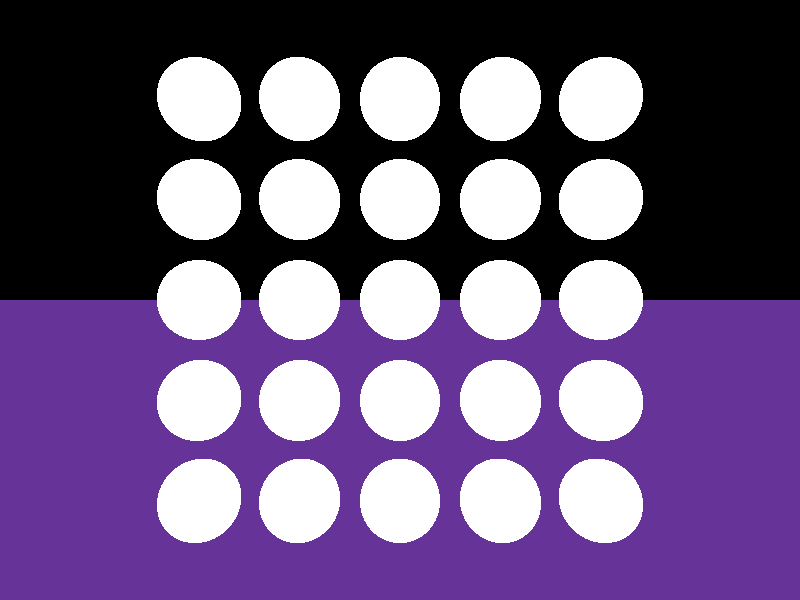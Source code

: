 // csc473, assignment 1 sample file (RIGHT HANDED)

camera {
  location  <0, 0, 12>
  up        <0,  1,  0>
  right     <1.33333, 0,  0>
  look_at   <0, 0, 0>
}

light_source {<-100, 100, 100> color rgb <0.75, 0.25, 0.25>}
light_source {<100, 100, 100> color rgb <0.0, 0.4, 0.75>}


// row 0

sphere { <-4, -4, 0>, 0.8
  pigment { color rgb <1.0, 1.0, 1.0>}
  finish {ambient 0.1 diffuse 0.6 specular 0.6 roughness 0.1 metallic 0.1 ior 1.6}
}

sphere { <-2, -4, 0>, 0.8
  pigment { color rgb <1.0, 1.0, 1.0>}
  finish {ambient 0.1 diffuse 0.6 specular 0.6 roughness 0.3 metallic 0.1 ior 1.6}
}

sphere { <0, -4, 0>, 0.8
  pigment { color rgb <1.0, 1.0, 1.0>}
  finish {ambient 0.1 diffuse 0.6 specular 0.6 roughness 0.5 metallic 0.1 ior 1.6}
}

sphere { <2, -4, 0>, 0.8
  pigment { color rgb <1.0, 1.0, 1.0>}
  finish {ambient 0.1 diffuse 0.6 specular 0.6 roughness 0.7 metallic 0.1 ior 1.6}
}

sphere { <4, -4, 0>, 0.8
  pigment { color rgb <1.0, 1.0, 1.0>}
  finish {ambient 0.1 diffuse 0.6 specular 0.6 roughness 0.9 metallic 0.1 ior 1.6}
}


// row 1

sphere { <-4, -2, 0>, 0.8
  pigment { color rgb <1.0, 1.0, 1.0>}
  finish {ambient 0.1 diffuse 0.6 specular 0.6 roughness 0.1 metallic 0.3 ior 1.6}
}

sphere { <-2, -2, 0>, 0.8
  pigment { color rgb <1.0, 1.0, 1.0>}
  finish {ambient 0.1 diffuse 0.6 specular 0.6 roughness 0.3 metallic 0.3 ior 1.6}
}

sphere { <0, -2, 0>, 0.8
  pigment { color rgb <1.0, 1.0, 1.0>}
  finish {ambient 0.1 diffuse 0.6 specular 0.6 roughness 0.5 metallic 0.3 ior 1.6}
}

sphere { <2, -2, 0>, 0.8
  pigment { color rgb <1.0, 1.0, 1.0>}
  finish {ambient 0.1 diffuse 0.6 specular 0.6 roughness 0.7 metallic 0.3 ior 1.6}
}

sphere { <4, -2, 0>, 0.8
  pigment { color rgb <1.0, 1.0, 1.0>}
  finish {ambient 0.1 diffuse 0.6 specular 0.6 roughness 0.9 metallic 0.3 ior 1.6}
}


// row 2

sphere { <-4, 0, 0>, 0.8
  pigment { color rgb <1.0, 1.0, 1.0>}
  finish {ambient 0.1 diffuse 0.6 specular 0.6 roughness 0.1 metallic 0.5 ior 1.6}
}

sphere { <-2, 0, 0>, 0.8
  pigment { color rgb <1.0, 1.0, 1.0>}
  finish {ambient 0.1 diffuse 0.6 specular 0.6 roughness 0.3 metallic 0.5 ior 1.6}
}

sphere { <0, 0, 0>, 0.8
  pigment { color rgb <1.0, 1.0, 1.0>}
  finish {ambient 0.1 diffuse 0.6 specular 0.6 roughness 0.5 metallic 0.5 ior 1.6}
}

sphere { <2, 0, 0>, 0.8
  pigment { color rgb <1.0, 1.0, 1.0>}
  finish {ambient 0.1 diffuse 0.6 specular 0.6 roughness 0.7 metallic 0.5 ior 1.6}
}

sphere { <4, 0, 0>, 0.8
  pigment { color rgb <1.0, 1.0, 1.0>}
  finish {ambient 0.1 diffuse 0.6 specular 0.6 roughness 0.9 metallic 0.5 ior 1.6}
}


// row 3

sphere { <-4, 2, 0>, 0.8
  pigment { color rgb <1.0, 1.0, 1.0>}
  finish {ambient 0.1 diffuse 0.6 specular 0.6 roughness 0.1 metallic 0.7 ior 1.6}
}

sphere { <-2, 2, 0>, 0.8
  pigment { color rgb <1.0, 1.0, 1.0>}
  finish {ambient 0.1 diffuse 0.6 specular 0.6 roughness 0.3 metallic 0.7 ior 1.6}
}

sphere { <0, 2, 0>, 0.8
  pigment { color rgb <1.0, 1.0, 1.0>}
  finish {ambient 0.1 diffuse 0.6 specular 0.6 roughness 0.5 metallic 0.7 ior 1.6}
}

sphere { <2, 2, 0>, 0.8
  pigment { color rgb <1.0, 1.0, 1.0>}
  finish {ambient 0.1 diffuse 0.6 specular 0.6 roughness 0.7 metallic 0.7 ior 1.6}
}

sphere { <4, 2, 0>, 0.8
  pigment { color rgb <1.0, 1.0, 1.0>}
  finish {ambient 0.1 diffuse 0.6 specular 0.6 roughness 0.9 metallic 0.7 ior 1.6}
}


// row 4

sphere { <-4, 4, 0>, 0.8
  pigment { color rgb <1.0, 1.0, 1.0>}
  finish {ambient 0.1 diffuse 0.6 specular 0.6 roughness 0.1 metallic 0.9 ior 1.6}
}

sphere { <-2, 4, 0>, 0.8
  pigment { color rgb <1.0, 1.0, 1.0>}
  finish {ambient 0.1 diffuse 0.6 specular 0.6 roughness 0.3 metallic 0.9 ior 1.6}
}

sphere { <0, 4, 0>, 0.8
  pigment { color rgb <1.0, 1.0, 1.0>}
  finish {ambient 0.1 diffuse 0.6 specular 0.6 roughness 0.5 metallic 0.9 ior 1.6}
}

sphere { <2, 4, 0>, 0.8
  pigment { color rgb <1.0, 1.0, 1.0>}
  finish {ambient 0.1 diffuse 0.6 specular 0.6 roughness 0.7 metallic 0.9 ior 1.6}
}

sphere { <4, 4, 0>, 0.8
  pigment { color rgb <1.0, 1.0, 1.0>}
  finish {ambient 0.1 diffuse 0.6 specular 0.6 roughness 0.9 metallic 0.9 ior 1.6}
}


// plane

plane {<0, 1, 0>, -6
  pigment {color rgb <0.4, 0.2, 0.6>}
  finish {ambient 0.4 diffuse 0.8}
}
